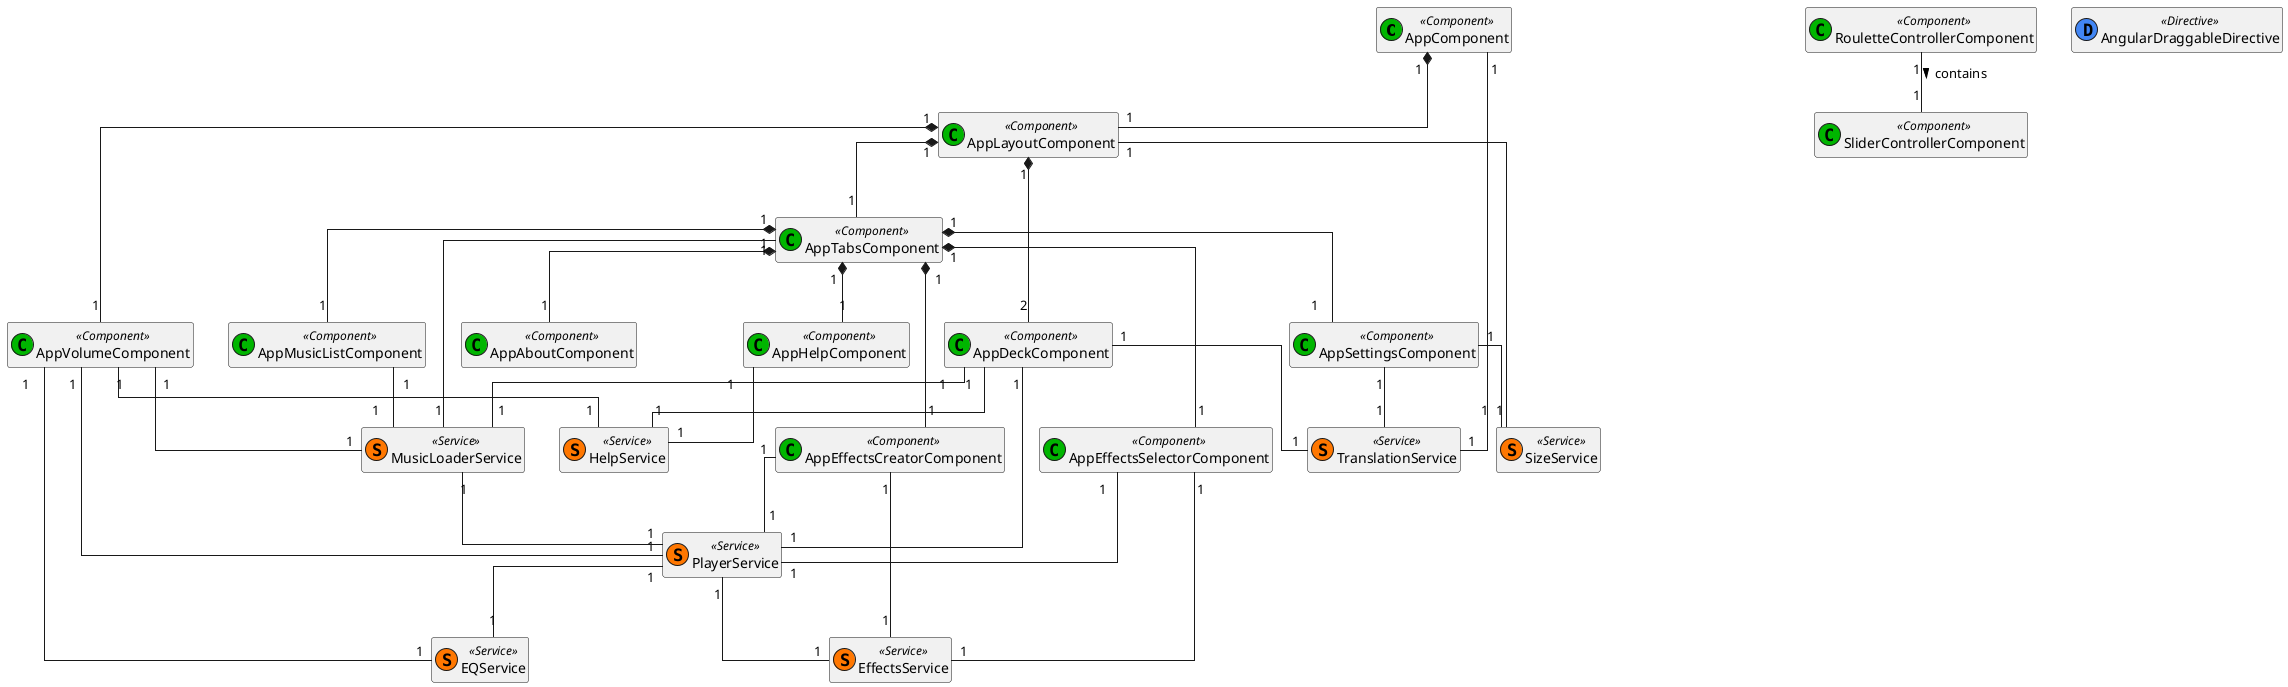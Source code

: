 @startuml VirtualDJ
skinparam linetype ortho
hide empty members
' hide circle
class "AppComponent" as app <<(C,#00b500) Component>>
class "AppLayoutComponent" as layout <<(C,#00b500) Component>>
class "AppDeckComponent" as deck <<(C,#00b500) Component>>
class "AppVolumeComponent" as volume <<(C,#00b500) Component>>
class "AppTabsComponent" as tabs <<(C,#00b500) Component>>
class "AppMusicListComponent" as musicList <<(C,#00b500) Component>>
class "AppSettingsComponent" as settings <<(C,#00b500) Component>>
class "AppEffectsSelectorComponent" as effSelector <<(C,#00b500) Component>>
class "AppAboutComponent" as about <<(C,#00b500) Component>>
class "AppEffectsCreatorComponent" as effCreator <<(C,#00b500) Component>>
class "AppHelpComponent" as help <<(C,#00b500) Component>>
class "SliderControllerComponent" as slider <<(C,#00b500) Component>>
class "RouletteControllerComponent" as roulette <<(C,#00b500) Component>>
class "EQService" as eqServ <<(S,#FF7700) Service>>
class "HelpService" as helpServ <<(S,#FF7700) Service>>
class "MusicLoaderService" as musicServ <<(S,#FF7700) Service>>
class "PlayerService" as playerServ <<(S,#FF7700) Service>>
class "SizeService" as sizeServ <<(S,#FF7700) Service>>
class "TranslationService" as trServ <<(S,#FF7700) Service>>
class "EffectsService" as effServ <<(S,#FF7700) Service>>
class "AngularDraggableDirective" as ngDragDir <<(D,#4286f4) Directive>>
app "1" *-- "1" layout
layout "1" *-- "2" deck
layout "1" *-- "1" volume
layout "1" *-- "1" tabs
deck "1" -- "1" musicServ 
deck "1" -- "1" playerServ 
deck "1" -- "1" helpServ 
deck "1" -- "1" trServ 
tabs "1" *-- "1" musicList
tabs "1" *-- "1" settings
tabs "1" *-- "1" effSelector
tabs "1" *-- "1" about
tabs "1" *-- "1" effCreator
tabs "1" *-- "1" help
app "1" -- "1" trServ
effCreator "1" -- "1" effServ
effCreator "1" -- "1" playerServ
effSelector "1" -- "1" effServ
effSelector "1" -- "1" playerServ
help "1" -- "1" helpServ
layout "1" -- "1" sizeServ
musicList "1" -- "1" musicServ
settings "1" -- "1" sizeServ
settings "1" -- "1" trServ
tabs "1" -- "1" musicServ
volume "1" -- "1" musicServ
volume "1" -- "1" eqServ
volume "1" -- "1" playerServ
volume "1" -- "1" helpServ
musicServ "1" -- "1" playerServ
playerServ "1" -- "1" effServ
playerServ "1" -- "1" eqServ
roulette "1" -- "1" slider: contains >
@enduml
